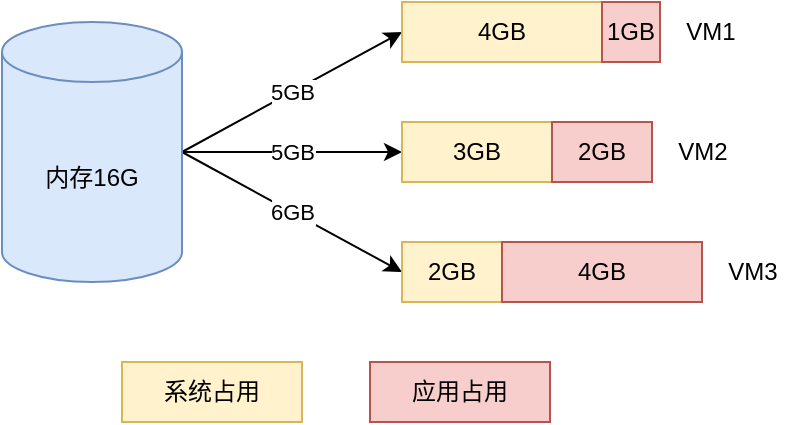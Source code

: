 <mxfile version="20.5.1" type="github">
  <diagram id="HHzypwLqQ6tRjuEFNnWV" name="第 1 页">
    <mxGraphModel dx="1298" dy="834" grid="1" gridSize="10" guides="1" tooltips="1" connect="1" arrows="1" fold="1" page="1" pageScale="1" pageWidth="827" pageHeight="1169" math="0" shadow="0">
      <root>
        <mxCell id="0" />
        <mxCell id="1" parent="0" />
        <mxCell id="WF2QWd9Ln1MHf-D0tvgF-8" value="5GB" style="rounded=0;orthogonalLoop=1;jettySize=auto;html=1;exitX=1;exitY=0.5;exitDx=0;exitDy=0;exitPerimeter=0;entryX=0;entryY=0.5;entryDx=0;entryDy=0;" edge="1" parent="1" source="WF2QWd9Ln1MHf-D0tvgF-1" target="WF2QWd9Ln1MHf-D0tvgF-2">
          <mxGeometry relative="1" as="geometry" />
        </mxCell>
        <mxCell id="WF2QWd9Ln1MHf-D0tvgF-9" value="5GB" style="edgeStyle=none;rounded=0;orthogonalLoop=1;jettySize=auto;html=1;exitX=1;exitY=0.5;exitDx=0;exitDy=0;exitPerimeter=0;entryX=0;entryY=0.5;entryDx=0;entryDy=0;" edge="1" parent="1" source="WF2QWd9Ln1MHf-D0tvgF-1" target="WF2QWd9Ln1MHf-D0tvgF-3">
          <mxGeometry relative="1" as="geometry" />
        </mxCell>
        <mxCell id="WF2QWd9Ln1MHf-D0tvgF-10" value="6GB" style="edgeStyle=none;rounded=0;orthogonalLoop=1;jettySize=auto;html=1;exitX=1;exitY=0.5;exitDx=0;exitDy=0;exitPerimeter=0;entryX=0;entryY=0.5;entryDx=0;entryDy=0;" edge="1" parent="1" source="WF2QWd9Ln1MHf-D0tvgF-1" target="WF2QWd9Ln1MHf-D0tvgF-6">
          <mxGeometry relative="1" as="geometry" />
        </mxCell>
        <mxCell id="WF2QWd9Ln1MHf-D0tvgF-1" value="内存16G" style="shape=cylinder3;whiteSpace=wrap;html=1;boundedLbl=1;backgroundOutline=1;size=15;fillColor=#dae8fc;strokeColor=#6c8ebf;" vertex="1" parent="1">
          <mxGeometry x="110" y="160" width="90" height="130" as="geometry" />
        </mxCell>
        <mxCell id="WF2QWd9Ln1MHf-D0tvgF-2" value="4GB" style="rounded=0;whiteSpace=wrap;html=1;strokeColor=#d6b656;fillColor=#fff2cc;" vertex="1" parent="1">
          <mxGeometry x="310" y="150" width="100" height="30" as="geometry" />
        </mxCell>
        <mxCell id="WF2QWd9Ln1MHf-D0tvgF-3" value="3GB" style="rounded=0;whiteSpace=wrap;html=1;strokeColor=#d6b656;fillColor=#fff2cc;" vertex="1" parent="1">
          <mxGeometry x="310" y="210" width="75" height="30" as="geometry" />
        </mxCell>
        <mxCell id="WF2QWd9Ln1MHf-D0tvgF-4" value="1GB" style="rounded=0;whiteSpace=wrap;html=1;strokeColor=#b85450;fillColor=#f8cecc;" vertex="1" parent="1">
          <mxGeometry x="410" y="150" width="29" height="30" as="geometry" />
        </mxCell>
        <mxCell id="WF2QWd9Ln1MHf-D0tvgF-5" value="2GB" style="rounded=0;whiteSpace=wrap;html=1;strokeColor=#b85450;fillColor=#f8cecc;" vertex="1" parent="1">
          <mxGeometry x="385" y="210" width="50" height="30" as="geometry" />
        </mxCell>
        <mxCell id="WF2QWd9Ln1MHf-D0tvgF-6" value="2GB" style="rounded=0;whiteSpace=wrap;html=1;strokeColor=#d6b656;fillColor=#fff2cc;" vertex="1" parent="1">
          <mxGeometry x="310" y="270" width="50" height="30" as="geometry" />
        </mxCell>
        <mxCell id="WF2QWd9Ln1MHf-D0tvgF-7" value="4GB" style="rounded=0;whiteSpace=wrap;html=1;strokeColor=#b85450;fillColor=#f8cecc;" vertex="1" parent="1">
          <mxGeometry x="360" y="270" width="100" height="30" as="geometry" />
        </mxCell>
        <mxCell id="WF2QWd9Ln1MHf-D0tvgF-11" value="VM1" style="text;html=1;align=center;verticalAlign=middle;resizable=0;points=[];autosize=1;strokeColor=none;fillColor=none;" vertex="1" parent="1">
          <mxGeometry x="439" y="150" width="50" height="30" as="geometry" />
        </mxCell>
        <mxCell id="WF2QWd9Ln1MHf-D0tvgF-12" value="VM2" style="text;html=1;align=center;verticalAlign=middle;resizable=0;points=[];autosize=1;strokeColor=none;fillColor=none;" vertex="1" parent="1">
          <mxGeometry x="435" y="210" width="50" height="30" as="geometry" />
        </mxCell>
        <mxCell id="WF2QWd9Ln1MHf-D0tvgF-13" value="VM3" style="text;html=1;align=center;verticalAlign=middle;resizable=0;points=[];autosize=1;strokeColor=none;fillColor=none;" vertex="1" parent="1">
          <mxGeometry x="460" y="270" width="50" height="30" as="geometry" />
        </mxCell>
        <mxCell id="WF2QWd9Ln1MHf-D0tvgF-14" value="系统占用" style="rounded=0;whiteSpace=wrap;html=1;strokeColor=#d6b656;fillColor=#fff2cc;" vertex="1" parent="1">
          <mxGeometry x="170" y="330" width="90" height="30" as="geometry" />
        </mxCell>
        <mxCell id="WF2QWd9Ln1MHf-D0tvgF-15" value="应用占用" style="rounded=0;whiteSpace=wrap;html=1;strokeColor=#b85450;fillColor=#f8cecc;" vertex="1" parent="1">
          <mxGeometry x="294" y="330" width="90" height="30" as="geometry" />
        </mxCell>
      </root>
    </mxGraphModel>
  </diagram>
</mxfile>
